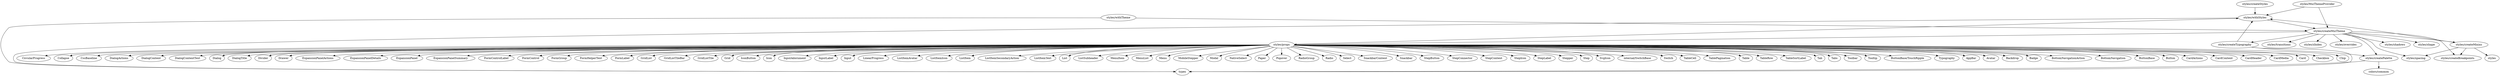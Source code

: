 digraph {
  overlap = scale
  "styles/withStyles" [id="styles/withStyles"]
  types [id=types]
  "styles/createMuiTheme" [id="styles/createMuiTheme"]
  "styles/createMixins" [id="styles/createMixins"]
  "styles/createBreakpoints" [id="styles/createBreakpoints"]
  "styles/spacing" [id="styles/spacing"]
  styles [id=styles]
  "styles/createPalette" [id="styles/createPalette"]
  "colors/common" [id="colors/common"]
  "styles/createTypography" [id="styles/createTypography"]
  "styles/props" [id="styles/props"]
  AppBar [id=AppBar]
  Avatar [id=Avatar]
  Backdrop [id=Backdrop]
  Badge [id=Badge]
  BottomNavigationAction [id=BottomNavigationAction]
  BottomNavigation [id=BottomNavigation]
  ButtonBase [id=ButtonBase]
  Button [id=Button]
  CardActions [id=CardActions]
  CardContent [id=CardContent]
  CardHeader [id=CardHeader]
  CardMedia [id=CardMedia]
  Card [id=Card]
  Checkbox [id=Checkbox]
  Chip [id=Chip]
  CircularProgress [id=CircularProgress]
  Collapse [id=Collapse]
  CssBaseline [id=CssBaseline]
  DialogActions [id=DialogActions]
  DialogContent [id=DialogContent]
  DialogContentText [id=DialogContentText]
  Dialog [id=Dialog]
  DialogTitle [id=DialogTitle]
  Divider [id=Divider]
  Drawer [id=Drawer]
  ExpansionPanelActions [id=ExpansionPanelActions]
  ExpansionPanelDetails [id=ExpansionPanelDetails]
  ExpansionPanel [id=ExpansionPanel]
  ExpansionPanelSummary [id=ExpansionPanelSummary]
  FormControlLabel [id=FormControlLabel]
  FormControl [id=FormControl]
  FormGroup [id=FormGroup]
  FormHelperText [id=FormHelperText]
  FormLabel [id=FormLabel]
  GridList [id=GridList]
  GridListTileBar [id=GridListTileBar]
  GridListTile [id=GridListTile]
  Grid [id=Grid]
  IconButton [id=IconButton]
  Icon [id=Icon]
  InputAdornment [id=InputAdornment]
  InputLabel [id=InputLabel]
  Input [id=Input]
  LinearProgress [id=LinearProgress]
  ListItemAvatar [id=ListItemAvatar]
  ListItemIcon [id=ListItemIcon]
  ListItem [id=ListItem]
  ListItemSecondaryAction [id=ListItemSecondaryAction]
  ListItemText [id=ListItemText]
  List [id=List]
  ListSubheader [id=ListSubheader]
  MenuItem [id=MenuItem]
  MenuList [id=MenuList]
  Menu [id=Menu]
  MobileStepper [id=MobileStepper]
  Modal [id=Modal]
  NativeSelect [id=NativeSelect]
  Paper [id=Paper]
  Popover [id=Popover]
  RadioGroup [id=RadioGroup]
  Radio [id=Radio]
  Select [id=Select]
  SnackbarContent [id=SnackbarContent]
  Snackbar [id=Snackbar]
  StepButton [id=StepButton]
  StepConnector [id=StepConnector]
  StepContent [id=StepContent]
  StepIcon [id=StepIcon]
  StepLabel [id=StepLabel]
  Stepper [id=Stepper]
  Step [id=Step]
  SvgIcon [id=SvgIcon]
  "internal/SwitchBase" [id="internal/SwitchBase"]
  Switch [id=Switch]
  TableCell [id=TableCell]
  TablePagination [id=TablePagination]
  Table [id=Table]
  TableRow [id=TableRow]
  TableSortLabel [id=TableSortLabel]
  Tab [id=Tab]
  Tabs [id=Tabs]
  Toolbar [id=Toolbar]
  Tooltip [id=Tooltip]
  "ButtonBase/TouchRipple" [id="ButtonBase/TouchRipple"]
  Typography [id=Typography]
  "styles/shadows" [id="styles/shadows"]
  "styles/shape" [id="styles/shape"]
  "styles/transitions" [id="styles/transitions"]
  "styles/zIndex" [id="styles/zIndex"]
  "styles/overrides" [id="styles/overrides"]
  "styles/MuiThemeProvider" [id="styles/MuiThemeProvider"]
  "styles/createStyles" [id="styles/createStyles"]
  "styles/withTheme" [id="styles/withTheme"]
  "styles/withStyles" -> types [source="styles/withStyles",target=types]
  "styles/withStyles" -> "styles/createMuiTheme" [source="styles/withStyles",target="styles/createMuiTheme"]
  "styles/createMixins" -> "styles/createBreakpoints" [source="styles/createMixins",target="styles/createBreakpoints"]
  "styles/createMixins" -> "styles/spacing" [source="styles/createMixins",target="styles/spacing"]
  "styles/createMixins" -> styles [source="styles/createMixins",target=styles]
  "styles/createMixins" -> "styles/withStyles" [source="styles/createMixins",target="styles/withStyles"]
  "styles/createPalette" -> types [source="styles/createPalette",target=types]
  "styles/createPalette" -> "colors/common" [source="styles/createPalette",target="colors/common"]
  "styles/createTypography" -> "styles/createPalette" [source="styles/createTypography",target="styles/createPalette"]
  "styles/createTypography" -> types [source="styles/createTypography",target=types]
  "styles/createTypography" -> "styles/withStyles" [source="styles/createTypography",target="styles/withStyles"]
  "styles/props" -> AppBar [source="styles/props",target=AppBar]
  "styles/props" -> Avatar [source="styles/props",target=Avatar]
  "styles/props" -> Backdrop [source="styles/props",target=Backdrop]
  "styles/props" -> Badge [source="styles/props",target=Badge]
  "styles/props" -> BottomNavigationAction [source="styles/props",target=BottomNavigationAction]
  "styles/props" -> BottomNavigation [source="styles/props",target=BottomNavigation]
  "styles/props" -> ButtonBase [source="styles/props",target=ButtonBase]
  "styles/props" -> Button [source="styles/props",target=Button]
  "styles/props" -> CardActions [source="styles/props",target=CardActions]
  "styles/props" -> CardContent [source="styles/props",target=CardContent]
  "styles/props" -> CardHeader [source="styles/props",target=CardHeader]
  "styles/props" -> CardMedia [source="styles/props",target=CardMedia]
  "styles/props" -> Card [source="styles/props",target=Card]
  "styles/props" -> Checkbox [source="styles/props",target=Checkbox]
  "styles/props" -> Chip [source="styles/props",target=Chip]
  "styles/props" -> CircularProgress [source="styles/props",target=CircularProgress]
  "styles/props" -> Collapse [source="styles/props",target=Collapse]
  "styles/props" -> CssBaseline [source="styles/props",target=CssBaseline]
  "styles/props" -> DialogActions [source="styles/props",target=DialogActions]
  "styles/props" -> DialogContent [source="styles/props",target=DialogContent]
  "styles/props" -> DialogContentText [source="styles/props",target=DialogContentText]
  "styles/props" -> Dialog [source="styles/props",target=Dialog]
  "styles/props" -> DialogTitle [source="styles/props",target=DialogTitle]
  "styles/props" -> Divider [source="styles/props",target=Divider]
  "styles/props" -> Drawer [source="styles/props",target=Drawer]
  "styles/props" -> ExpansionPanelActions [source="styles/props",target=ExpansionPanelActions]
  "styles/props" -> ExpansionPanelDetails [source="styles/props",target=ExpansionPanelDetails]
  "styles/props" -> ExpansionPanel [source="styles/props",target=ExpansionPanel]
  "styles/props" -> ExpansionPanelSummary [source="styles/props",target=ExpansionPanelSummary]
  "styles/props" -> FormControlLabel [source="styles/props",target=FormControlLabel]
  "styles/props" -> FormControl [source="styles/props",target=FormControl]
  "styles/props" -> FormGroup [source="styles/props",target=FormGroup]
  "styles/props" -> FormHelperText [source="styles/props",target=FormHelperText]
  "styles/props" -> FormLabel [source="styles/props",target=FormLabel]
  "styles/props" -> GridList [source="styles/props",target=GridList]
  "styles/props" -> GridListTileBar [source="styles/props",target=GridListTileBar]
  "styles/props" -> GridListTile [source="styles/props",target=GridListTile]
  "styles/props" -> Grid [source="styles/props",target=Grid]
  "styles/props" -> IconButton [source="styles/props",target=IconButton]
  "styles/props" -> Icon [source="styles/props",target=Icon]
  "styles/props" -> InputAdornment [source="styles/props",target=InputAdornment]
  "styles/props" -> InputLabel [source="styles/props",target=InputLabel]
  "styles/props" -> Input [source="styles/props",target=Input]
  "styles/props" -> LinearProgress [source="styles/props",target=LinearProgress]
  "styles/props" -> ListItemAvatar [source="styles/props",target=ListItemAvatar]
  "styles/props" -> ListItemIcon [source="styles/props",target=ListItemIcon]
  "styles/props" -> ListItem [source="styles/props",target=ListItem]
  "styles/props" -> ListItemSecondaryAction [source="styles/props",target=ListItemSecondaryAction]
  "styles/props" -> ListItemText [source="styles/props",target=ListItemText]
  "styles/props" -> List [source="styles/props",target=List]
  "styles/props" -> ListSubheader [source="styles/props",target=ListSubheader]
  "styles/props" -> MenuItem [source="styles/props",target=MenuItem]
  "styles/props" -> MenuList [source="styles/props",target=MenuList]
  "styles/props" -> Menu [source="styles/props",target=Menu]
  "styles/props" -> MobileStepper [source="styles/props",target=MobileStepper]
  "styles/props" -> Modal [source="styles/props",target=Modal]
  "styles/props" -> NativeSelect [source="styles/props",target=NativeSelect]
  "styles/props" -> Paper [source="styles/props",target=Paper]
  "styles/props" -> Popover [source="styles/props",target=Popover]
  "styles/props" -> RadioGroup [source="styles/props",target=RadioGroup]
  "styles/props" -> Radio [source="styles/props",target=Radio]
  "styles/props" -> Select [source="styles/props",target=Select]
  "styles/props" -> SnackbarContent [source="styles/props",target=SnackbarContent]
  "styles/props" -> Snackbar [source="styles/props",target=Snackbar]
  "styles/props" -> StepButton [source="styles/props",target=StepButton]
  "styles/props" -> StepConnector [source="styles/props",target=StepConnector]
  "styles/props" -> StepContent [source="styles/props",target=StepContent]
  "styles/props" -> StepIcon [source="styles/props",target=StepIcon]
  "styles/props" -> StepLabel [source="styles/props",target=StepLabel]
  "styles/props" -> Stepper [source="styles/props",target=Stepper]
  "styles/props" -> Step [source="styles/props",target=Step]
  "styles/props" -> "styles/withStyles" [source="styles/props",target="styles/withStyles"]
  "styles/props" -> SvgIcon [source="styles/props",target=SvgIcon]
  "styles/props" -> "internal/SwitchBase" [source="styles/props",target="internal/SwitchBase"]
  "styles/props" -> Switch [source="styles/props",target=Switch]
  "styles/props" -> TableCell [source="styles/props",target=TableCell]
  "styles/props" -> TablePagination [source="styles/props",target=TablePagination]
  "styles/props" -> Table [source="styles/props",target=Table]
  "styles/props" -> TableRow [source="styles/props",target=TableRow]
  "styles/props" -> TableSortLabel [source="styles/props",target=TableSortLabel]
  "styles/props" -> Tab [source="styles/props",target=Tab]
  "styles/props" -> Tabs [source="styles/props",target=Tabs]
  "styles/props" -> Toolbar [source="styles/props",target=Toolbar]
  "styles/props" -> Tooltip [source="styles/props",target=Tooltip]
  "styles/props" -> "ButtonBase/TouchRipple" [source="styles/props",target="ButtonBase/TouchRipple"]
  "styles/props" -> Typography [source="styles/props",target=Typography]
  "styles/createMuiTheme" -> "styles/createBreakpoints" [source="styles/createMuiTheme",target="styles/createBreakpoints"]
  "styles/createMuiTheme" -> "styles/createMixins" [source="styles/createMuiTheme",target="styles/createMixins"]
  "styles/createMuiTheme" -> "styles/createPalette" [source="styles/createMuiTheme",target="styles/createPalette"]
  "styles/createMuiTheme" -> "styles/createTypography" [source="styles/createMuiTheme",target="styles/createTypography"]
  "styles/createMuiTheme" -> "styles/shadows" [source="styles/createMuiTheme",target="styles/shadows"]
  "styles/createMuiTheme" -> "styles/shape" [source="styles/createMuiTheme",target="styles/shape"]
  "styles/createMuiTheme" -> "styles/spacing" [source="styles/createMuiTheme",target="styles/spacing"]
  "styles/createMuiTheme" -> "styles/transitions" [source="styles/createMuiTheme",target="styles/transitions"]
  "styles/createMuiTheme" -> "styles/zIndex" [source="styles/createMuiTheme",target="styles/zIndex"]
  "styles/createMuiTheme" -> "styles/overrides" [source="styles/createMuiTheme",target="styles/overrides"]
  "styles/createMuiTheme" -> "styles/props" [source="styles/createMuiTheme",target="styles/props"]
  "styles/MuiThemeProvider" -> "styles/createMuiTheme" [source="styles/MuiThemeProvider",target="styles/createMuiTheme"]
  "styles/MuiThemeProvider" -> "styles/withStyles" [source="styles/MuiThemeProvider",target="styles/withStyles"]
  "styles/createStyles" -> "styles/withStyles" [source="styles/createStyles",target="styles/withStyles"]
  "styles/withTheme" -> "styles/createMuiTheme" [source="styles/withTheme",target="styles/createMuiTheme"]
  "styles/withTheme" -> types [source="styles/withTheme",target=types]
}
